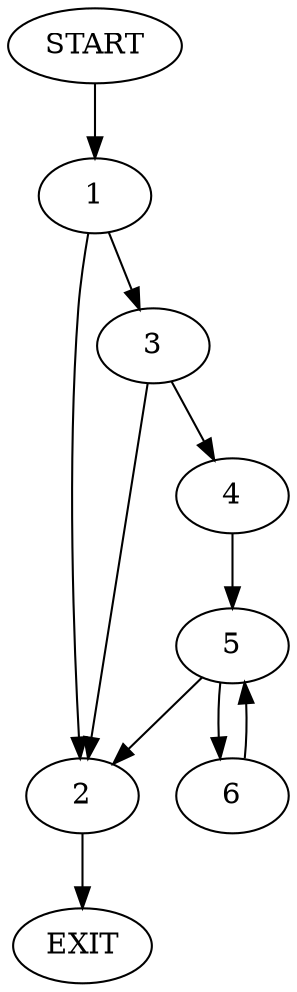 digraph {
0 [label="START"]
7 [label="EXIT"]
0 -> 1
1 -> 2
1 -> 3
3 -> 2
3 -> 4
2 -> 7
4 -> 5
5 -> 2
5 -> 6
6 -> 5
}
